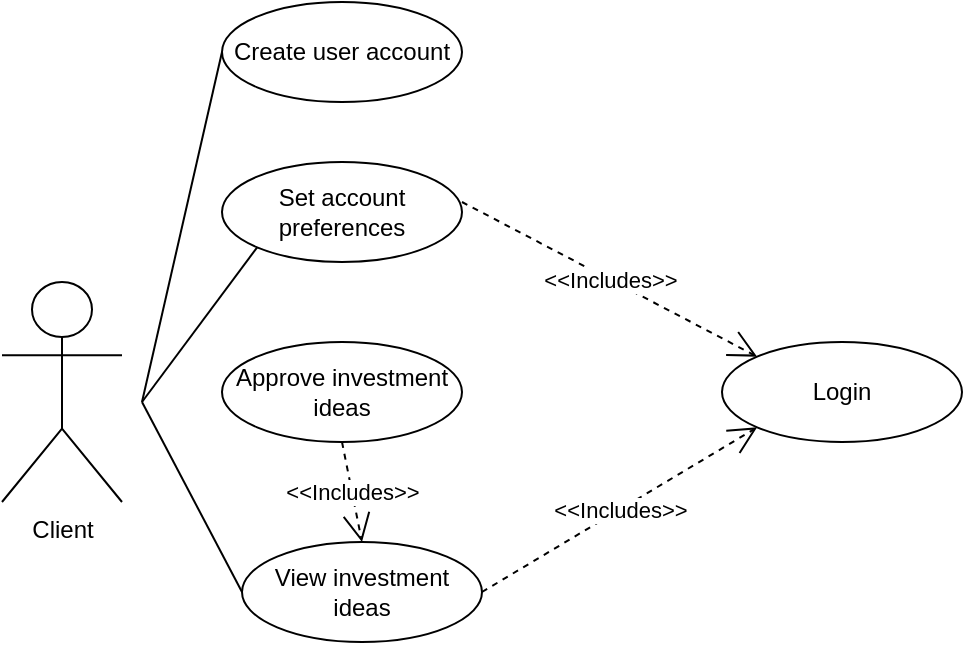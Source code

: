 <mxfile version="20.4.0" type="device"><diagram id="JRO1evNMdyUcgPZaYWpV" name="Page-1"><mxGraphModel dx="575" dy="784" grid="1" gridSize="10" guides="1" tooltips="1" connect="1" arrows="1" fold="1" page="1" pageScale="1" pageWidth="827" pageHeight="1169" math="0" shadow="0"><root><mxCell id="0"/><mxCell id="1" parent="0"/><mxCell id="Ic3GFYfsnqBXm8_OKzDv-1" value="Client" style="shape=umlActor;verticalLabelPosition=bottom;verticalAlign=top;html=1;" vertex="1" parent="1"><mxGeometry x="20" y="230" width="60" height="110" as="geometry"/></mxCell><mxCell id="Ic3GFYfsnqBXm8_OKzDv-2" value="Create user account" style="ellipse;whiteSpace=wrap;html=1;" vertex="1" parent="1"><mxGeometry x="130" y="90" width="120" height="50" as="geometry"/></mxCell><mxCell id="Ic3GFYfsnqBXm8_OKzDv-3" value="Login" style="ellipse;whiteSpace=wrap;html=1;" vertex="1" parent="1"><mxGeometry x="380" y="260" width="120" height="50" as="geometry"/></mxCell><mxCell id="Ic3GFYfsnqBXm8_OKzDv-4" value="Set account preferences" style="ellipse;whiteSpace=wrap;html=1;" vertex="1" parent="1"><mxGeometry x="130" y="170" width="120" height="50" as="geometry"/></mxCell><mxCell id="Ic3GFYfsnqBXm8_OKzDv-5" value="View investment ideas" style="ellipse;whiteSpace=wrap;html=1;" vertex="1" parent="1"><mxGeometry x="140" y="360" width="120" height="50" as="geometry"/></mxCell><mxCell id="Ic3GFYfsnqBXm8_OKzDv-8" value="Approve investment ideas" style="ellipse;whiteSpace=wrap;html=1;" vertex="1" parent="1"><mxGeometry x="130" y="260" width="120" height="50" as="geometry"/></mxCell><mxCell id="Ic3GFYfsnqBXm8_OKzDv-9" value="" style="endArrow=none;html=1;rounded=0;entryX=0;entryY=0.5;entryDx=0;entryDy=0;" edge="1" parent="1" target="Ic3GFYfsnqBXm8_OKzDv-2"><mxGeometry width="50" height="50" relative="1" as="geometry"><mxPoint x="90" y="290" as="sourcePoint"/><mxPoint x="320" y="340" as="targetPoint"/></mxGeometry></mxCell><mxCell id="Ic3GFYfsnqBXm8_OKzDv-10" value="" style="endArrow=none;html=1;rounded=0;entryX=0;entryY=1;entryDx=0;entryDy=0;" edge="1" parent="1" target="Ic3GFYfsnqBXm8_OKzDv-4"><mxGeometry width="50" height="50" relative="1" as="geometry"><mxPoint x="90" y="290" as="sourcePoint"/><mxPoint x="130" y="240" as="targetPoint"/></mxGeometry></mxCell><mxCell id="Ic3GFYfsnqBXm8_OKzDv-11" value="&amp;lt;&amp;lt;Includes&amp;gt;&amp;gt;" style="endArrow=open;endSize=12;dashed=1;html=1;rounded=0;entryX=0;entryY=0;entryDx=0;entryDy=0;" edge="1" parent="1" target="Ic3GFYfsnqBXm8_OKzDv-3"><mxGeometry width="160" relative="1" as="geometry"><mxPoint x="250" y="190" as="sourcePoint"/><mxPoint x="410" y="190" as="targetPoint"/><Array as="points"/></mxGeometry></mxCell><mxCell id="Ic3GFYfsnqBXm8_OKzDv-13" value="&amp;lt;&amp;lt;Includes&amp;gt;&amp;gt;" style="endArrow=open;endSize=12;dashed=1;html=1;rounded=0;entryX=0;entryY=1;entryDx=0;entryDy=0;exitX=1;exitY=0.5;exitDx=0;exitDy=0;" edge="1" parent="1" source="Ic3GFYfsnqBXm8_OKzDv-5" target="Ic3GFYfsnqBXm8_OKzDv-3"><mxGeometry width="160" relative="1" as="geometry"><mxPoint x="270" y="210" as="sourcePoint"/><mxPoint x="347.574" y="287.322" as="targetPoint"/><Array as="points"/></mxGeometry></mxCell><mxCell id="Ic3GFYfsnqBXm8_OKzDv-15" value="" style="endArrow=none;html=1;rounded=0;entryX=0;entryY=0.5;entryDx=0;entryDy=0;" edge="1" parent="1" target="Ic3GFYfsnqBXm8_OKzDv-5"><mxGeometry width="50" height="50" relative="1" as="geometry"><mxPoint x="90" y="290" as="sourcePoint"/><mxPoint x="140" y="295" as="targetPoint"/></mxGeometry></mxCell><mxCell id="Ic3GFYfsnqBXm8_OKzDv-16" value="&amp;lt;&amp;lt;Includes&amp;gt;&amp;gt;" style="endArrow=open;endSize=12;dashed=1;html=1;rounded=0;entryX=0.5;entryY=0;entryDx=0;entryDy=0;exitX=0.5;exitY=1;exitDx=0;exitDy=0;" edge="1" parent="1" source="Ic3GFYfsnqBXm8_OKzDv-8" target="Ic3GFYfsnqBXm8_OKzDv-5"><mxGeometry width="160" relative="1" as="geometry"><mxPoint x="270" y="395" as="sourcePoint"/><mxPoint x="407.574" y="312.678" as="targetPoint"/><Array as="points"/></mxGeometry></mxCell></root></mxGraphModel></diagram></mxfile>